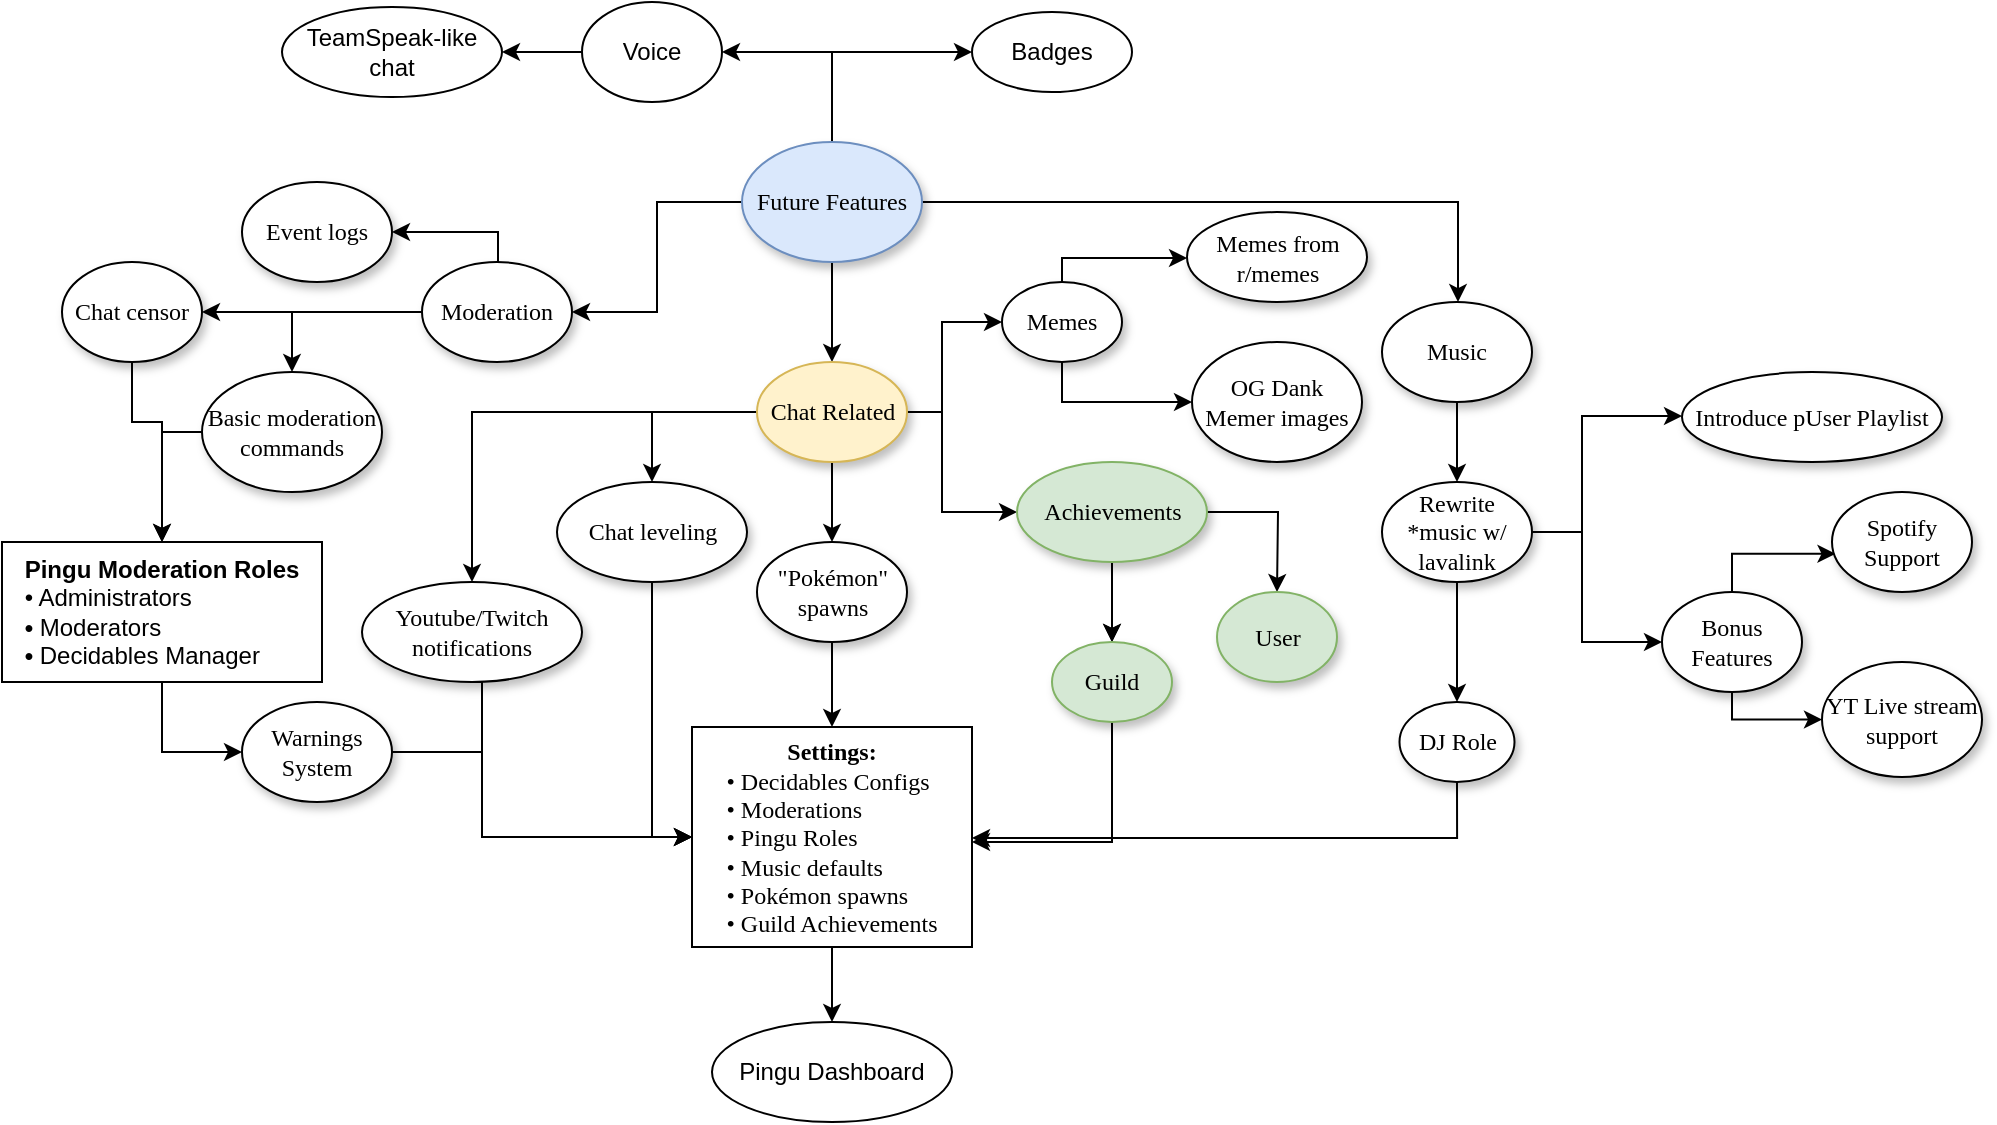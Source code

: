 <mxfile version="14.5.1" type="device"><diagram name="Page-1" id="42789a77-a242-8287-6e28-9cd8cfd52e62"><mxGraphModel dx="1422" dy="822" grid="1" gridSize="10" guides="1" tooltips="1" connect="1" arrows="1" fold="1" page="1" pageScale="1" pageWidth="1100" pageHeight="850" background="#ffffff" math="0" shadow="0"><root><mxCell id="0"/><mxCell id="1" parent="0"/><mxCell id="b5unjpM85PukVAABPI-D-8" value="" style="edgeStyle=orthogonalEdgeStyle;rounded=0;orthogonalLoop=1;jettySize=auto;html=1;" parent="1" source="1ea317790d2ca983-1" target="b5unjpM85PukVAABPI-D-1" edge="1"><mxGeometry relative="1" as="geometry"><Array as="points"><mxPoint x="808" y="120"/></Array></mxGeometry></mxCell><mxCell id="b5unjpM85PukVAABPI-D-9" value="" style="edgeStyle=orthogonalEdgeStyle;rounded=0;orthogonalLoop=1;jettySize=auto;html=1;" parent="1" source="1ea317790d2ca983-1" target="1ea317790d2ca983-9" edge="1"><mxGeometry relative="1" as="geometry"/></mxCell><mxCell id="b5unjpM85PukVAABPI-D-93" style="edgeStyle=orthogonalEdgeStyle;rounded=0;orthogonalLoop=1;jettySize=auto;html=1;exitX=0.5;exitY=1;exitDx=0;exitDy=0;" parent="1" source="1ea317790d2ca983-1" target="1ea317790d2ca983-2" edge="1"><mxGeometry relative="1" as="geometry"/></mxCell><mxCell id="b5unjpM85PukVAABPI-D-132" style="edgeStyle=orthogonalEdgeStyle;rounded=0;orthogonalLoop=1;jettySize=auto;html=1;exitX=0.5;exitY=0;exitDx=0;exitDy=0;entryX=1;entryY=0.5;entryDx=0;entryDy=0;" parent="1" source="1ea317790d2ca983-1" target="b5unjpM85PukVAABPI-D-130" edge="1"><mxGeometry relative="1" as="geometry"/></mxCell><mxCell id="4-UN1x1zWQ07vKbihKRt-2" style="edgeStyle=orthogonalEdgeStyle;rounded=0;orthogonalLoop=1;jettySize=auto;html=1;exitX=0.5;exitY=0;exitDx=0;exitDy=0;entryX=0;entryY=0.5;entryDx=0;entryDy=0;" parent="1" source="1ea317790d2ca983-1" target="4-UN1x1zWQ07vKbihKRt-1" edge="1"><mxGeometry relative="1" as="geometry"/></mxCell><mxCell id="1ea317790d2ca983-1" value="Future Features" style="ellipse;whiteSpace=wrap;html=1;rounded=0;shadow=1;comic=0;labelBackgroundColor=none;strokeWidth=1;fontFamily=Verdana;fontSize=12;align=center;fillColor=#dae8fc;strokeColor=#6c8ebf;" parent="1" vertex="1"><mxGeometry x="450" y="90" width="90" height="60" as="geometry"/></mxCell><mxCell id="b5unjpM85PukVAABPI-D-21" style="edgeStyle=orthogonalEdgeStyle;rounded=0;orthogonalLoop=1;jettySize=auto;html=1;" parent="1" source="1ea317790d2ca983-2" target="b5unjpM85PukVAABPI-D-20" edge="1"><mxGeometry relative="1" as="geometry"/></mxCell><mxCell id="b5unjpM85PukVAABPI-D-109" style="edgeStyle=orthogonalEdgeStyle;rounded=0;orthogonalLoop=1;jettySize=auto;html=1;exitX=1;exitY=0.5;exitDx=0;exitDy=0;" parent="1" source="1ea317790d2ca983-2" target="1ea317790d2ca983-7" edge="1"><mxGeometry relative="1" as="geometry"><Array as="points"><mxPoint x="550" y="225"/><mxPoint x="550" y="275"/></Array></mxGeometry></mxCell><mxCell id="b5unjpM85PukVAABPI-D-110" style="edgeStyle=orthogonalEdgeStyle;rounded=0;orthogonalLoop=1;jettySize=auto;html=1;exitX=1;exitY=0.5;exitDx=0;exitDy=0;" parent="1" source="1ea317790d2ca983-2" target="b5unjpM85PukVAABPI-D-92" edge="1"><mxGeometry relative="1" as="geometry"><Array as="points"><mxPoint x="550" y="225"/><mxPoint x="550" y="180"/></Array></mxGeometry></mxCell><mxCell id="b5unjpM85PukVAABPI-D-136" style="edgeStyle=orthogonalEdgeStyle;rounded=0;orthogonalLoop=1;jettySize=auto;html=1;exitX=0;exitY=0.5;exitDx=0;exitDy=0;entryX=0.5;entryY=0;entryDx=0;entryDy=0;" parent="1" source="1ea317790d2ca983-2" target="b5unjpM85PukVAABPI-D-14" edge="1"><mxGeometry relative="1" as="geometry"/></mxCell><mxCell id="b5unjpM85PukVAABPI-D-137" style="edgeStyle=orthogonalEdgeStyle;rounded=0;orthogonalLoop=1;jettySize=auto;html=1;exitX=0;exitY=0.5;exitDx=0;exitDy=0;entryX=0.5;entryY=0;entryDx=0;entryDy=0;" parent="1" source="1ea317790d2ca983-2" target="b5unjpM85PukVAABPI-D-95" edge="1"><mxGeometry relative="1" as="geometry"><Array as="points"><mxPoint x="315" y="225"/></Array></mxGeometry></mxCell><mxCell id="1ea317790d2ca983-2" value="&lt;span&gt;Chat Related&lt;/span&gt;" style="ellipse;whiteSpace=wrap;html=1;rounded=0;shadow=1;comic=0;labelBackgroundColor=none;strokeWidth=1;fontFamily=Verdana;fontSize=12;align=center;fillColor=#fff2cc;strokeColor=#d6b656;" parent="1" vertex="1"><mxGeometry x="457.5" y="200" width="75" height="50" as="geometry"/></mxCell><mxCell id="1ea317790d2ca983-4" value="&lt;span&gt;Introduce pUser Playlist&lt;/span&gt;" style="ellipse;whiteSpace=wrap;html=1;rounded=0;shadow=1;comic=0;labelBackgroundColor=none;strokeWidth=1;fontFamily=Verdana;fontSize=12;align=center;" parent="1" vertex="1"><mxGeometry x="920" y="205" width="130" height="45" as="geometry"/></mxCell><mxCell id="b5unjpM85PukVAABPI-D-113" style="edgeStyle=orthogonalEdgeStyle;rounded=0;orthogonalLoop=1;jettySize=auto;html=1;exitX=0.5;exitY=1;exitDx=0;exitDy=0;" parent="1" source="1ea317790d2ca983-7" target="b5unjpM85PukVAABPI-D-37" edge="1"><mxGeometry relative="1" as="geometry"/></mxCell><mxCell id="b5unjpM85PukVAABPI-D-115" style="edgeStyle=orthogonalEdgeStyle;rounded=0;orthogonalLoop=1;jettySize=auto;html=1;exitX=1;exitY=0.5;exitDx=0;exitDy=0;entryX=0.5;entryY=0;entryDx=0;entryDy=0;" parent="1" source="1ea317790d2ca983-7" target="b5unjpM85PukVAABPI-D-38" edge="1"><mxGeometry relative="1" as="geometry"><Array as="points"><mxPoint x="718" y="275"/><mxPoint x="718" y="275"/><mxPoint x="718" y="275"/></Array></mxGeometry></mxCell><mxCell id="b5unjpM85PukVAABPI-D-139" value="" style="edgeStyle=orthogonalEdgeStyle;rounded=0;orthogonalLoop=1;jettySize=auto;html=1;" parent="1" source="1ea317790d2ca983-7" target="b5unjpM85PukVAABPI-D-37" edge="1"><mxGeometry relative="1" as="geometry"/></mxCell><mxCell id="1ea317790d2ca983-7" value="Achievements" style="ellipse;whiteSpace=wrap;html=1;rounded=0;shadow=1;comic=0;labelBackgroundColor=none;strokeWidth=1;fontFamily=Verdana;fontSize=12;align=center;fillColor=#d5e8d4;strokeColor=#82b366;" parent="1" vertex="1"><mxGeometry x="587.5" y="250" width="95" height="50" as="geometry"/></mxCell><mxCell id="b5unjpM85PukVAABPI-D-119" style="edgeStyle=orthogonalEdgeStyle;rounded=0;orthogonalLoop=1;jettySize=auto;html=1;exitX=0;exitY=0.5;exitDx=0;exitDy=0;entryX=1;entryY=0.5;entryDx=0;entryDy=0;" parent="1" source="1ea317790d2ca983-9" target="1ea317790d2ca983-10" edge="1"><mxGeometry relative="1" as="geometry"><Array as="points"><mxPoint x="328" y="175"/><mxPoint x="328" y="135"/></Array></mxGeometry></mxCell><mxCell id="b5unjpM85PukVAABPI-D-121" style="edgeStyle=orthogonalEdgeStyle;rounded=0;orthogonalLoop=1;jettySize=auto;html=1;exitX=0;exitY=0.5;exitDx=0;exitDy=0;entryX=0.5;entryY=0;entryDx=0;entryDy=0;" parent="1" source="1ea317790d2ca983-9" target="b5unjpM85PukVAABPI-D-4" edge="1"><mxGeometry relative="1" as="geometry"/></mxCell><mxCell id="b5unjpM85PukVAABPI-D-122" style="edgeStyle=orthogonalEdgeStyle;rounded=0;orthogonalLoop=1;jettySize=auto;html=1;exitX=0;exitY=0.5;exitDx=0;exitDy=0;entryX=1;entryY=0.5;entryDx=0;entryDy=0;" parent="1" source="1ea317790d2ca983-9" target="b5unjpM85PukVAABPI-D-116" edge="1"><mxGeometry relative="1" as="geometry"/></mxCell><mxCell id="1ea317790d2ca983-9" value="Moderation" style="ellipse;whiteSpace=wrap;html=1;rounded=0;shadow=1;comic=0;labelBackgroundColor=none;strokeWidth=1;fontFamily=Verdana;fontSize=12;align=center;" parent="1" vertex="1"><mxGeometry x="290" y="150" width="75" height="50" as="geometry"/></mxCell><mxCell id="1ea317790d2ca983-10" value="&lt;span&gt;Event logs&lt;/span&gt;" style="ellipse;whiteSpace=wrap;html=1;rounded=0;shadow=1;comic=0;labelBackgroundColor=none;strokeWidth=1;fontFamily=Verdana;fontSize=12;align=center;" parent="1" vertex="1"><mxGeometry x="200" y="110" width="75" height="50" as="geometry"/></mxCell><mxCell id="b5unjpM85PukVAABPI-D-45" style="edgeStyle=orthogonalEdgeStyle;rounded=0;orthogonalLoop=1;jettySize=auto;html=1;exitX=0.5;exitY=1;exitDx=0;exitDy=0;" parent="1" source="b5unjpM85PukVAABPI-D-1" target="1ea317790d2ca983-3" edge="1"><mxGeometry relative="1" as="geometry"><mxPoint x="807.5" y="322.5" as="sourcePoint"/></mxGeometry></mxCell><mxCell id="b5unjpM85PukVAABPI-D-1" value="&lt;span&gt;Music&lt;/span&gt;" style="ellipse;whiteSpace=wrap;html=1;rounded=0;shadow=1;comic=0;labelBackgroundColor=none;strokeWidth=1;fontFamily=Verdana;fontSize=12;align=center;fontStyle=0" parent="1" vertex="1"><mxGeometry x="770" y="170" width="75" height="50" as="geometry"/></mxCell><mxCell id="b5unjpM85PukVAABPI-D-46" style="edgeStyle=orthogonalEdgeStyle;rounded=0;orthogonalLoop=1;jettySize=auto;html=1;" parent="1" source="1ea317790d2ca983-3" target="1ea317790d2ca983-4" edge="1"><mxGeometry relative="1" as="geometry"><Array as="points"><mxPoint x="870" y="285"/><mxPoint x="870" y="227"/></Array></mxGeometry></mxCell><mxCell id="b5unjpM85PukVAABPI-D-48" style="edgeStyle=orthogonalEdgeStyle;rounded=0;orthogonalLoop=1;jettySize=auto;html=1;entryX=0.5;entryY=0;entryDx=0;entryDy=0;" parent="1" source="1ea317790d2ca983-3" target="b5unjpM85PukVAABPI-D-47" edge="1"><mxGeometry relative="1" as="geometry"/></mxCell><mxCell id="b5unjpM85PukVAABPI-D-86" style="edgeStyle=orthogonalEdgeStyle;rounded=0;orthogonalLoop=1;jettySize=auto;html=1;exitX=1;exitY=0.5;exitDx=0;exitDy=0;" parent="1" source="1ea317790d2ca983-3" target="b5unjpM85PukVAABPI-D-85" edge="1"><mxGeometry relative="1" as="geometry"><Array as="points"><mxPoint x="870" y="285"/><mxPoint x="870" y="340"/></Array></mxGeometry></mxCell><mxCell id="1ea317790d2ca983-3" value="&lt;span&gt;Rewrite *music w/ lavalink&lt;/span&gt;" style="ellipse;whiteSpace=wrap;html=1;rounded=0;shadow=1;comic=0;labelBackgroundColor=none;strokeWidth=1;fontFamily=Verdana;fontSize=12;align=center;" parent="1" vertex="1"><mxGeometry x="770" y="260" width="75" height="50" as="geometry"/></mxCell><mxCell id="b5unjpM85PukVAABPI-D-125" style="edgeStyle=orthogonalEdgeStyle;rounded=0;orthogonalLoop=1;jettySize=auto;html=1;exitX=0;exitY=0.5;exitDx=0;exitDy=0;" parent="1" source="b5unjpM85PukVAABPI-D-4" target="b5unjpM85PukVAABPI-D-27" edge="1"><mxGeometry relative="1" as="geometry"/></mxCell><mxCell id="b5unjpM85PukVAABPI-D-4" value="&lt;span&gt;Basic moderation commands&lt;/span&gt;" style="ellipse;whiteSpace=wrap;html=1;rounded=0;shadow=1;comic=0;labelBackgroundColor=none;strokeWidth=1;fontFamily=Verdana;fontSize=12;align=center;" parent="1" vertex="1"><mxGeometry x="180" y="205" width="90" height="60" as="geometry"/></mxCell><mxCell id="b5unjpM85PukVAABPI-D-141" style="edgeStyle=orthogonalEdgeStyle;rounded=0;orthogonalLoop=1;jettySize=auto;html=1;entryX=0;entryY=0.5;entryDx=0;entryDy=0;" parent="1" source="b5unjpM85PukVAABPI-D-14" target="b5unjpM85PukVAABPI-D-28" edge="1"><mxGeometry relative="1" as="geometry"/></mxCell><mxCell id="b5unjpM85PukVAABPI-D-14" value="Chat leveling" style="ellipse;whiteSpace=wrap;html=1;rounded=0;shadow=1;comic=0;labelBackgroundColor=none;strokeWidth=1;fontFamily=Verdana;fontSize=12;align=center;" parent="1" vertex="1"><mxGeometry x="357.5" y="260" width="95" height="50" as="geometry"/></mxCell><mxCell id="b5unjpM85PukVAABPI-D-69" style="edgeStyle=orthogonalEdgeStyle;rounded=0;orthogonalLoop=1;jettySize=auto;html=1;" parent="1" source="b5unjpM85PukVAABPI-D-20" target="b5unjpM85PukVAABPI-D-28" edge="1"><mxGeometry relative="1" as="geometry"/></mxCell><mxCell id="b5unjpM85PukVAABPI-D-20" value="&lt;span&gt;&quot;Pokémon&quot; spawns&lt;/span&gt;" style="ellipse;whiteSpace=wrap;html=1;rounded=0;shadow=1;comic=0;labelBackgroundColor=none;strokeWidth=1;fontFamily=Verdana;fontSize=12;align=center;" parent="1" vertex="1"><mxGeometry x="457.5" y="290" width="75" height="50" as="geometry"/></mxCell><mxCell id="b5unjpM85PukVAABPI-D-126" style="edgeStyle=orthogonalEdgeStyle;rounded=0;orthogonalLoop=1;jettySize=auto;html=1;exitX=0.5;exitY=1;exitDx=0;exitDy=0;entryX=0;entryY=0.5;entryDx=0;entryDy=0;" parent="1" source="b5unjpM85PukVAABPI-D-27" target="b5unjpM85PukVAABPI-D-123" edge="1"><mxGeometry relative="1" as="geometry"><Array as="points"><mxPoint x="160" y="395"/></Array></mxGeometry></mxCell><mxCell id="b5unjpM85PukVAABPI-D-27" value="&lt;span&gt;Pingu Moderation Roles&lt;br&gt;&lt;div style=&quot;text-align: left&quot;&gt;&lt;span style=&quot;font-weight: 400&quot;&gt;• Administrators&lt;/span&gt;&lt;/div&gt;&lt;/span&gt;&lt;span style=&quot;font-weight: 400&quot;&gt;&lt;div style=&quot;text-align: left&quot;&gt;&lt;span style=&quot;font-weight: bold&quot;&gt;• &lt;/span&gt;&lt;span&gt;Moderators&lt;/span&gt;&lt;/div&gt;&lt;/span&gt;&lt;span style=&quot;font-weight: normal&quot;&gt;&lt;div style=&quot;text-align: left&quot;&gt;&lt;span style=&quot;font-weight: bold&quot;&gt;• &lt;/span&gt;&lt;span&gt;Decidables Manager&lt;/span&gt;&lt;/div&gt;&lt;/span&gt;&lt;span style=&quot;color: rgba(0 , 0 , 0 , 0) ; font-family: monospace ; font-size: 0px&quot;&gt;• Oug%3CmxGraphModel%3E%3Croot%3E%3CmxCell%20id%3D%220%22%2F%3E%3CmxCell%20id%3D%221%22%20parent%3D%220%22%2F%3E%3CmxCell%20id%3D%222%22%20value%3D%22%26lt%3Bspan%26gt%3BMusic%26lt%3B%2Fspan%26gt%3B%22%20style%3D%22ellipse%3BwhiteSpace%3Dwrap%3Bhtml%3D1%3Brounded%3D0%3Bshadow%3D1%3Bcomic%3D0%3BlabelBackgroundColor%3Dnone%3BstrokeWidth%3D1%3BfontFamily%3DVerdana%3BfontSize%3D12%3Balign%3Dcenter%3B%22%20vertex%3D%221%22%20parent%3D%221%22%3E%3CmxGeometry%20x%3D%22615%22%20y%3D%2285%22%20width%3D%2275%22%20height%3D%2250%22%20as%3D%22geometry%22%2F%3E%3C%2FmxCell%3E%3C%2Froot%3E%3C%2FmxGraphModel%3EeeeeeeeBeeetererereyree&lt;/span&gt;" style="whiteSpace=wrap;html=1;align=center;fontStyle=1;verticalAlign=top;" parent="1" vertex="1"><mxGeometry x="80" y="290" width="160" height="70" as="geometry"/></mxCell><mxCell id="b5unjpM85PukVAABPI-D-135" style="edgeStyle=orthogonalEdgeStyle;rounded=0;orthogonalLoop=1;jettySize=auto;html=1;exitX=0.5;exitY=1;exitDx=0;exitDy=0;entryX=0.5;entryY=0;entryDx=0;entryDy=0;" parent="1" source="b5unjpM85PukVAABPI-D-28" target="b5unjpM85PukVAABPI-D-134" edge="1"><mxGeometry relative="1" as="geometry"/></mxCell><mxCell id="b5unjpM85PukVAABPI-D-28" value="&lt;b&gt;&lt;span style=&quot;font-family: &amp;#34;verdana&amp;#34;&quot;&gt;Settings:&lt;/span&gt;&lt;br style=&quot;font-family: &amp;#34;verdana&amp;#34;&quot;&gt;&lt;div style=&quot;text-align: left&quot;&gt;&lt;span style=&quot;font-family: &amp;#34;verdana&amp;#34; ; font-weight: normal&quot;&gt;• Decidables Configs&lt;/span&gt;&lt;/div&gt;&lt;/b&gt;&lt;span style=&quot;font-family: &amp;#34;verdana&amp;#34;&quot;&gt;&lt;div style=&quot;text-align: left&quot;&gt;&lt;span&gt;• Moderations&lt;/span&gt;&lt;/div&gt;&lt;div style=&quot;text-align: left&quot;&gt;&lt;span&gt;• Pingu Roles&lt;/span&gt;&lt;/div&gt;&lt;/span&gt;&lt;span style=&quot;font-family: &amp;#34;verdana&amp;#34;&quot;&gt;&lt;div style=&quot;text-align: left&quot;&gt;&lt;span&gt;• Music defaults&lt;/span&gt;&lt;/div&gt;&lt;/span&gt;&lt;div style=&quot;text-align: left ; font-family: &amp;#34;verdana&amp;#34;&quot;&gt;• Pokémon spawns&lt;/div&gt;&lt;div style=&quot;text-align: left ; font-family: &amp;#34;verdana&amp;#34;&quot;&gt;• Guild Achievements&lt;/div&gt;" style="whiteSpace=wrap;html=1;strokeColor=#000000;align=center;" parent="1" vertex="1"><mxGeometry x="425" y="382.5" width="140" height="110" as="geometry"/></mxCell><mxCell id="b5unjpM85PukVAABPI-D-38" value="User" style="ellipse;whiteSpace=wrap;html=1;rounded=0;shadow=1;comic=0;labelBackgroundColor=none;strokeWidth=1;fontFamily=Verdana;fontSize=12;align=center;fillColor=#d5e8d4;strokeColor=#82b366;" parent="1" vertex="1"><mxGeometry x="687.5" y="315" width="60" height="45" as="geometry"/></mxCell><mxCell id="b5unjpM85PukVAABPI-D-78" style="edgeStyle=orthogonalEdgeStyle;rounded=0;orthogonalLoop=1;jettySize=auto;html=1;" parent="1" source="b5unjpM85PukVAABPI-D-47" target="b5unjpM85PukVAABPI-D-28" edge="1"><mxGeometry relative="1" as="geometry"><Array as="points"><mxPoint x="808" y="438"/></Array></mxGeometry></mxCell><mxCell id="b5unjpM85PukVAABPI-D-47" value="DJ Role" style="ellipse;whiteSpace=wrap;html=1;rounded=0;shadow=1;comic=0;labelBackgroundColor=none;strokeWidth=1;fontFamily=Verdana;fontSize=12;align=center;" parent="1" vertex="1"><mxGeometry x="778.75" y="370" width="57.5" height="40" as="geometry"/></mxCell><mxCell id="b5unjpM85PukVAABPI-D-114" style="edgeStyle=orthogonalEdgeStyle;rounded=0;orthogonalLoop=1;jettySize=auto;html=1;exitX=0.5;exitY=1;exitDx=0;exitDy=0;" parent="1" source="b5unjpM85PukVAABPI-D-37" edge="1"><mxGeometry relative="1" as="geometry"><mxPoint x="565" y="440" as="targetPoint"/><Array as="points"><mxPoint x="635" y="440"/></Array></mxGeometry></mxCell><mxCell id="b5unjpM85PukVAABPI-D-37" value="Guild" style="ellipse;whiteSpace=wrap;html=1;rounded=0;shadow=1;comic=0;labelBackgroundColor=none;strokeWidth=1;fontFamily=Verdana;fontSize=12;align=center;fillColor=#d5e8d4;strokeColor=#82b366;" parent="1" vertex="1"><mxGeometry x="605" y="340" width="60" height="40" as="geometry"/></mxCell><mxCell id="b5unjpM85PukVAABPI-D-89" style="edgeStyle=orthogonalEdgeStyle;rounded=0;orthogonalLoop=1;jettySize=auto;html=1;exitX=0.5;exitY=1;exitDx=0;exitDy=0;entryX=0;entryY=0.5;entryDx=0;entryDy=0;" parent="1" source="b5unjpM85PukVAABPI-D-85" target="b5unjpM85PukVAABPI-D-88" edge="1"><mxGeometry relative="1" as="geometry"><mxPoint x="950" y="435" as="targetPoint"/><Array as="points"><mxPoint x="945" y="379"/></Array></mxGeometry></mxCell><mxCell id="b5unjpM85PukVAABPI-D-90" style="edgeStyle=orthogonalEdgeStyle;rounded=0;orthogonalLoop=1;jettySize=auto;html=1;exitX=0.5;exitY=0;exitDx=0;exitDy=0;entryX=0.025;entryY=0.618;entryDx=0;entryDy=0;entryPerimeter=0;" parent="1" source="b5unjpM85PukVAABPI-D-85" target="b5unjpM85PukVAABPI-D-87" edge="1"><mxGeometry relative="1" as="geometry"><Array as="points"><mxPoint x="945" y="296"/></Array></mxGeometry></mxCell><mxCell id="b5unjpM85PukVAABPI-D-85" value="Bonus Features" style="ellipse;whiteSpace=wrap;html=1;rounded=0;shadow=1;comic=0;labelBackgroundColor=none;strokeWidth=1;fontFamily=Verdana;fontSize=12;align=center;" parent="1" vertex="1"><mxGeometry x="910" y="315" width="70" height="50" as="geometry"/></mxCell><mxCell id="b5unjpM85PukVAABPI-D-87" value="Spotify Support" style="ellipse;whiteSpace=wrap;html=1;rounded=0;shadow=1;comic=0;labelBackgroundColor=none;strokeWidth=1;fontFamily=Verdana;fontSize=12;align=center;" parent="1" vertex="1"><mxGeometry x="995" y="265" width="70" height="50" as="geometry"/></mxCell><mxCell id="b5unjpM85PukVAABPI-D-88" value="YT Live stream support" style="ellipse;whiteSpace=wrap;html=1;rounded=0;shadow=1;comic=0;labelBackgroundColor=none;strokeWidth=1;fontFamily=Verdana;fontSize=12;align=center;" parent="1" vertex="1"><mxGeometry x="990" y="350" width="80" height="57.5" as="geometry"/></mxCell><mxCell id="b5unjpM85PukVAABPI-D-111" style="edgeStyle=orthogonalEdgeStyle;rounded=0;orthogonalLoop=1;jettySize=auto;html=1;exitX=0.5;exitY=0;exitDx=0;exitDy=0;" parent="1" source="b5unjpM85PukVAABPI-D-92" target="b5unjpM85PukVAABPI-D-103" edge="1"><mxGeometry relative="1" as="geometry"><Array as="points"><mxPoint x="610" y="148"/></Array></mxGeometry></mxCell><mxCell id="b5unjpM85PukVAABPI-D-112" style="edgeStyle=orthogonalEdgeStyle;rounded=0;orthogonalLoop=1;jettySize=auto;html=1;exitX=0.5;exitY=1;exitDx=0;exitDy=0;" parent="1" source="b5unjpM85PukVAABPI-D-92" target="b5unjpM85PukVAABPI-D-105" edge="1"><mxGeometry relative="1" as="geometry"/></mxCell><mxCell id="b5unjpM85PukVAABPI-D-92" value="Memes" style="ellipse;whiteSpace=wrap;html=1;rounded=0;shadow=1;comic=0;labelBackgroundColor=none;strokeWidth=1;fontFamily=Verdana;fontSize=12;align=center;" parent="1" vertex="1"><mxGeometry x="580" y="160" width="60" height="40" as="geometry"/></mxCell><mxCell id="b5unjpM85PukVAABPI-D-142" style="edgeStyle=orthogonalEdgeStyle;rounded=0;orthogonalLoop=1;jettySize=auto;html=1;exitX=0.5;exitY=1;exitDx=0;exitDy=0;entryX=0;entryY=0.5;entryDx=0;entryDy=0;" parent="1" source="b5unjpM85PukVAABPI-D-95" target="b5unjpM85PukVAABPI-D-28" edge="1"><mxGeometry relative="1" as="geometry"><Array as="points"><mxPoint x="320" y="360"/><mxPoint x="320" y="438"/></Array></mxGeometry></mxCell><mxCell id="b5unjpM85PukVAABPI-D-95" value="Youtube/Twitch notifications" style="ellipse;whiteSpace=wrap;html=1;rounded=0;shadow=1;comic=0;labelBackgroundColor=none;strokeWidth=1;fontFamily=Verdana;fontSize=12;align=center;" parent="1" vertex="1"><mxGeometry x="260" y="310" width="110" height="50" as="geometry"/></mxCell><mxCell id="b5unjpM85PukVAABPI-D-103" value="Memes from r/memes" style="ellipse;whiteSpace=wrap;html=1;rounded=0;shadow=1;comic=0;labelBackgroundColor=none;strokeWidth=1;fontFamily=Verdana;fontSize=12;align=center;" parent="1" vertex="1"><mxGeometry x="672.5" y="125" width="90" height="45" as="geometry"/></mxCell><mxCell id="b5unjpM85PukVAABPI-D-105" value="OG Dank Memer images" style="ellipse;whiteSpace=wrap;html=1;rounded=0;shadow=1;comic=0;labelBackgroundColor=none;strokeWidth=1;fontFamily=Verdana;fontSize=12;align=center;" parent="1" vertex="1"><mxGeometry x="675" y="190" width="85" height="60" as="geometry"/></mxCell><mxCell id="b5unjpM85PukVAABPI-D-140" style="edgeStyle=orthogonalEdgeStyle;rounded=0;orthogonalLoop=1;jettySize=auto;html=1;exitX=0.5;exitY=1;exitDx=0;exitDy=0;entryX=0.5;entryY=0;entryDx=0;entryDy=0;" parent="1" source="b5unjpM85PukVAABPI-D-116" target="b5unjpM85PukVAABPI-D-27" edge="1"><mxGeometry relative="1" as="geometry"><Array as="points"><mxPoint x="145" y="230"/><mxPoint x="160" y="230"/></Array></mxGeometry></mxCell><mxCell id="b5unjpM85PukVAABPI-D-116" value="&lt;span&gt;Chat censor&lt;/span&gt;" style="ellipse;whiteSpace=wrap;html=1;rounded=0;shadow=1;comic=0;labelBackgroundColor=none;strokeWidth=1;fontFamily=Verdana;fontSize=12;align=center;" parent="1" vertex="1"><mxGeometry x="110" y="150" width="70" height="50" as="geometry"/></mxCell><mxCell id="b5unjpM85PukVAABPI-D-144" style="edgeStyle=orthogonalEdgeStyle;rounded=0;orthogonalLoop=1;jettySize=auto;html=1;exitX=1;exitY=0.5;exitDx=0;exitDy=0;entryX=0;entryY=0.5;entryDx=0;entryDy=0;" parent="1" source="b5unjpM85PukVAABPI-D-123" target="b5unjpM85PukVAABPI-D-28" edge="1"><mxGeometry relative="1" as="geometry"><Array as="points"><mxPoint x="320" y="395"/><mxPoint x="320" y="438"/></Array></mxGeometry></mxCell><mxCell id="b5unjpM85PukVAABPI-D-123" value="&lt;span&gt;Warnings System&lt;/span&gt;" style="ellipse;whiteSpace=wrap;html=1;rounded=0;shadow=1;comic=0;labelBackgroundColor=none;strokeWidth=1;fontFamily=Verdana;fontSize=12;align=center;" parent="1" vertex="1"><mxGeometry x="200" y="370" width="75" height="50" as="geometry"/></mxCell><mxCell id="b5unjpM85PukVAABPI-D-133" style="edgeStyle=orthogonalEdgeStyle;rounded=0;orthogonalLoop=1;jettySize=auto;html=1;exitX=0;exitY=0.5;exitDx=0;exitDy=0;entryX=1;entryY=0.5;entryDx=0;entryDy=0;" parent="1" source="b5unjpM85PukVAABPI-D-130" target="b5unjpM85PukVAABPI-D-131" edge="1"><mxGeometry relative="1" as="geometry"/></mxCell><mxCell id="b5unjpM85PukVAABPI-D-130" value="Voice" style="ellipse;whiteSpace=wrap;html=1;strokeColor=#000000;align=center;" parent="1" vertex="1"><mxGeometry x="370" y="20" width="70" height="50" as="geometry"/></mxCell><mxCell id="b5unjpM85PukVAABPI-D-131" value="TeamSpeak-like chat" style="ellipse;whiteSpace=wrap;html=1;strokeColor=#000000;align=center;" parent="1" vertex="1"><mxGeometry x="220" y="22.5" width="110" height="45" as="geometry"/></mxCell><mxCell id="b5unjpM85PukVAABPI-D-134" value="Pingu Dashboard" style="ellipse;whiteSpace=wrap;html=1;strokeColor=#000000;align=center;" parent="1" vertex="1"><mxGeometry x="435" y="530" width="120" height="50" as="geometry"/></mxCell><mxCell id="4-UN1x1zWQ07vKbihKRt-1" value="Badges" style="ellipse;whiteSpace=wrap;html=1;" parent="1" vertex="1"><mxGeometry x="565" y="25" width="80" height="40" as="geometry"/></mxCell></root></mxGraphModel></diagram></mxfile>